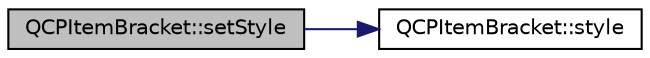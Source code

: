 digraph "QCPItemBracket::setStyle"
{
 // LATEX_PDF_SIZE
  edge [fontname="Helvetica",fontsize="10",labelfontname="Helvetica",labelfontsize="10"];
  node [fontname="Helvetica",fontsize="10",shape=record];
  rankdir="LR";
  Node1 [label="QCPItemBracket::setStyle",height=0.2,width=0.4,color="black", fillcolor="grey75", style="filled", fontcolor="black",tooltip=" "];
  Node1 -> Node2 [color="midnightblue",fontsize="10",style="solid",fontname="Helvetica"];
  Node2 [label="QCPItemBracket::style",height=0.2,width=0.4,color="black", fillcolor="white", style="filled",URL="$classQCPItemBracket.html#a600ad8c0a3193cc2f335db6039f2932d",tooltip=" "];
}
